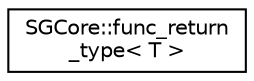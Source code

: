 digraph "Graphical Class Hierarchy"
{
 // LATEX_PDF_SIZE
  edge [fontname="Helvetica",fontsize="10",labelfontname="Helvetica",labelfontsize="10"];
  node [fontname="Helvetica",fontsize="10",shape=record];
  rankdir="LR";
  Node0 [label="SGCore::func_return\l_type\< T \>",height=0.2,width=0.4,color="black", fillcolor="white", style="filled",URL="$structSGCore_1_1func__return__type.html",tooltip=" "];
}

